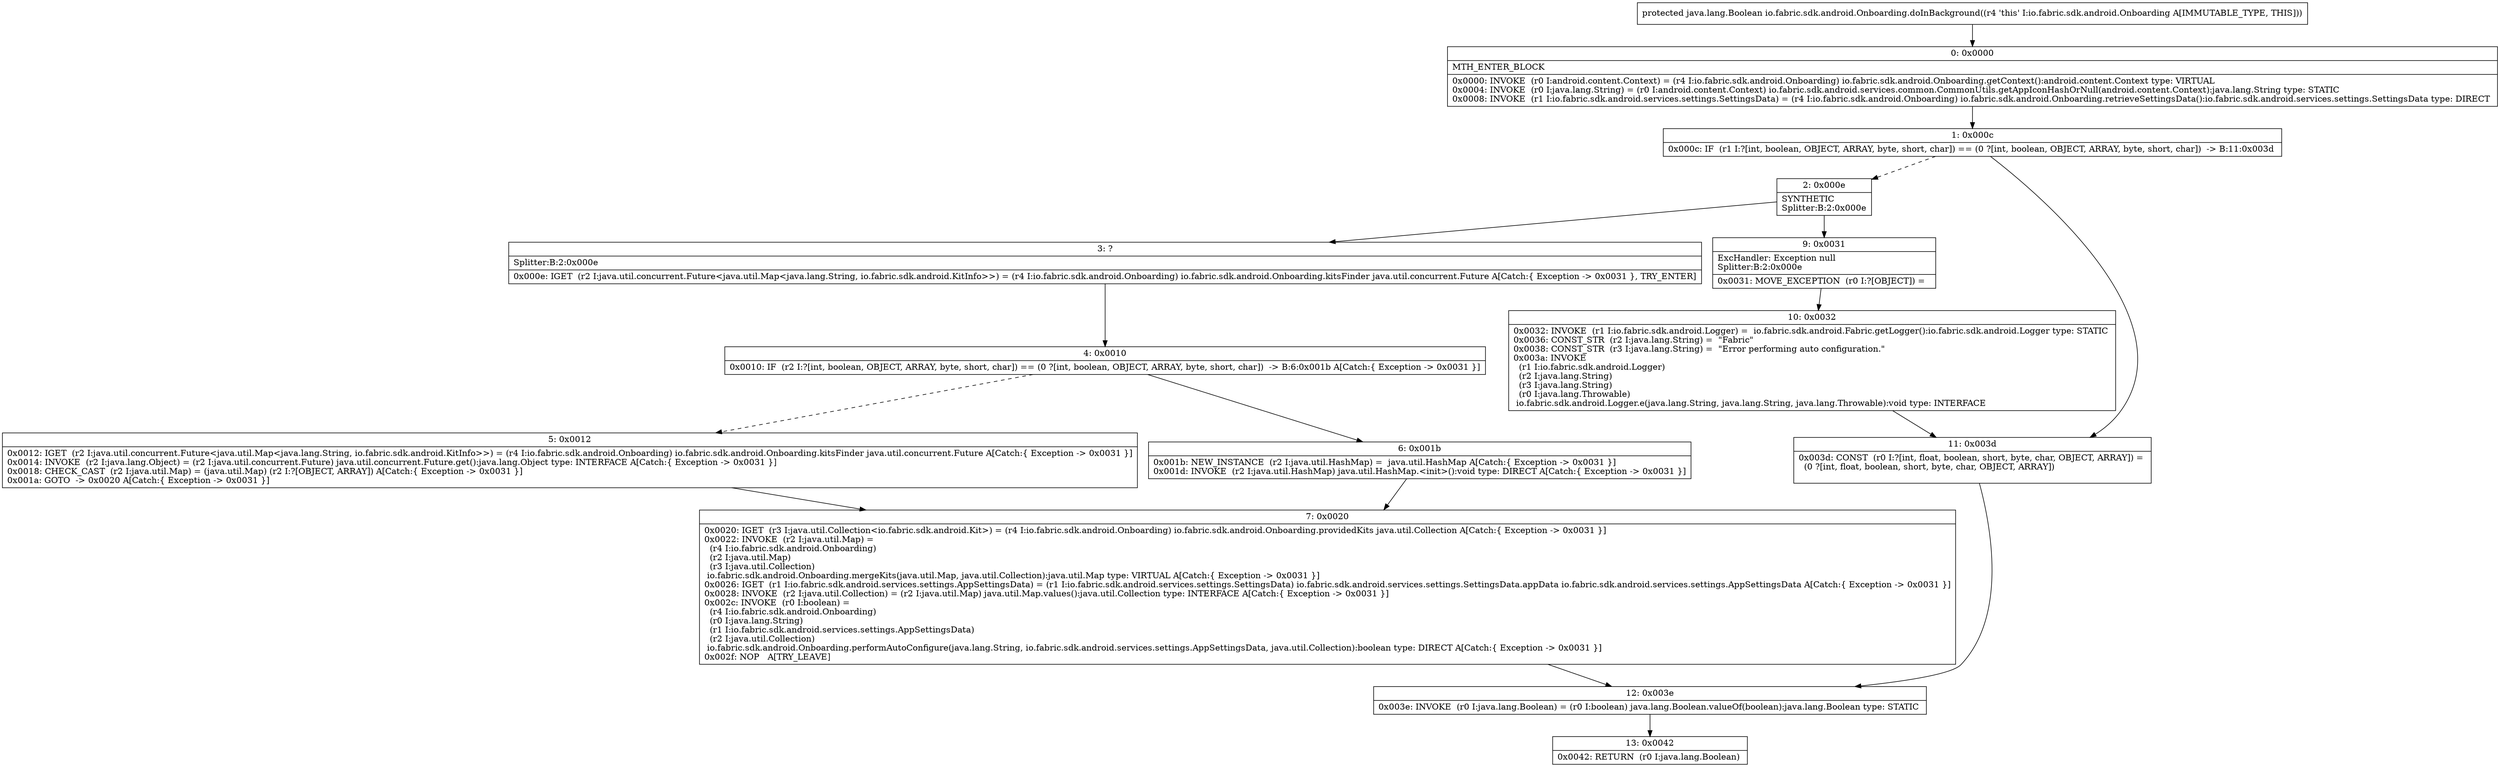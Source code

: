 digraph "CFG forio.fabric.sdk.android.Onboarding.doInBackground()Ljava\/lang\/Boolean;" {
Node_0 [shape=record,label="{0\:\ 0x0000|MTH_ENTER_BLOCK\l|0x0000: INVOKE  (r0 I:android.content.Context) = (r4 I:io.fabric.sdk.android.Onboarding) io.fabric.sdk.android.Onboarding.getContext():android.content.Context type: VIRTUAL \l0x0004: INVOKE  (r0 I:java.lang.String) = (r0 I:android.content.Context) io.fabric.sdk.android.services.common.CommonUtils.getAppIconHashOrNull(android.content.Context):java.lang.String type: STATIC \l0x0008: INVOKE  (r1 I:io.fabric.sdk.android.services.settings.SettingsData) = (r4 I:io.fabric.sdk.android.Onboarding) io.fabric.sdk.android.Onboarding.retrieveSettingsData():io.fabric.sdk.android.services.settings.SettingsData type: DIRECT \l}"];
Node_1 [shape=record,label="{1\:\ 0x000c|0x000c: IF  (r1 I:?[int, boolean, OBJECT, ARRAY, byte, short, char]) == (0 ?[int, boolean, OBJECT, ARRAY, byte, short, char])  \-\> B:11:0x003d \l}"];
Node_2 [shape=record,label="{2\:\ 0x000e|SYNTHETIC\lSplitter:B:2:0x000e\l}"];
Node_3 [shape=record,label="{3\:\ ?|Splitter:B:2:0x000e\l|0x000e: IGET  (r2 I:java.util.concurrent.Future\<java.util.Map\<java.lang.String, io.fabric.sdk.android.KitInfo\>\>) = (r4 I:io.fabric.sdk.android.Onboarding) io.fabric.sdk.android.Onboarding.kitsFinder java.util.concurrent.Future A[Catch:\{ Exception \-\> 0x0031 \}, TRY_ENTER]\l}"];
Node_4 [shape=record,label="{4\:\ 0x0010|0x0010: IF  (r2 I:?[int, boolean, OBJECT, ARRAY, byte, short, char]) == (0 ?[int, boolean, OBJECT, ARRAY, byte, short, char])  \-\> B:6:0x001b A[Catch:\{ Exception \-\> 0x0031 \}]\l}"];
Node_5 [shape=record,label="{5\:\ 0x0012|0x0012: IGET  (r2 I:java.util.concurrent.Future\<java.util.Map\<java.lang.String, io.fabric.sdk.android.KitInfo\>\>) = (r4 I:io.fabric.sdk.android.Onboarding) io.fabric.sdk.android.Onboarding.kitsFinder java.util.concurrent.Future A[Catch:\{ Exception \-\> 0x0031 \}]\l0x0014: INVOKE  (r2 I:java.lang.Object) = (r2 I:java.util.concurrent.Future) java.util.concurrent.Future.get():java.lang.Object type: INTERFACE A[Catch:\{ Exception \-\> 0x0031 \}]\l0x0018: CHECK_CAST  (r2 I:java.util.Map) = (java.util.Map) (r2 I:?[OBJECT, ARRAY]) A[Catch:\{ Exception \-\> 0x0031 \}]\l0x001a: GOTO  \-\> 0x0020 A[Catch:\{ Exception \-\> 0x0031 \}]\l}"];
Node_6 [shape=record,label="{6\:\ 0x001b|0x001b: NEW_INSTANCE  (r2 I:java.util.HashMap) =  java.util.HashMap A[Catch:\{ Exception \-\> 0x0031 \}]\l0x001d: INVOKE  (r2 I:java.util.HashMap) java.util.HashMap.\<init\>():void type: DIRECT A[Catch:\{ Exception \-\> 0x0031 \}]\l}"];
Node_7 [shape=record,label="{7\:\ 0x0020|0x0020: IGET  (r3 I:java.util.Collection\<io.fabric.sdk.android.Kit\>) = (r4 I:io.fabric.sdk.android.Onboarding) io.fabric.sdk.android.Onboarding.providedKits java.util.Collection A[Catch:\{ Exception \-\> 0x0031 \}]\l0x0022: INVOKE  (r2 I:java.util.Map) = \l  (r4 I:io.fabric.sdk.android.Onboarding)\l  (r2 I:java.util.Map)\l  (r3 I:java.util.Collection)\l io.fabric.sdk.android.Onboarding.mergeKits(java.util.Map, java.util.Collection):java.util.Map type: VIRTUAL A[Catch:\{ Exception \-\> 0x0031 \}]\l0x0026: IGET  (r1 I:io.fabric.sdk.android.services.settings.AppSettingsData) = (r1 I:io.fabric.sdk.android.services.settings.SettingsData) io.fabric.sdk.android.services.settings.SettingsData.appData io.fabric.sdk.android.services.settings.AppSettingsData A[Catch:\{ Exception \-\> 0x0031 \}]\l0x0028: INVOKE  (r2 I:java.util.Collection) = (r2 I:java.util.Map) java.util.Map.values():java.util.Collection type: INTERFACE A[Catch:\{ Exception \-\> 0x0031 \}]\l0x002c: INVOKE  (r0 I:boolean) = \l  (r4 I:io.fabric.sdk.android.Onboarding)\l  (r0 I:java.lang.String)\l  (r1 I:io.fabric.sdk.android.services.settings.AppSettingsData)\l  (r2 I:java.util.Collection)\l io.fabric.sdk.android.Onboarding.performAutoConfigure(java.lang.String, io.fabric.sdk.android.services.settings.AppSettingsData, java.util.Collection):boolean type: DIRECT A[Catch:\{ Exception \-\> 0x0031 \}]\l0x002f: NOP   A[TRY_LEAVE]\l}"];
Node_9 [shape=record,label="{9\:\ 0x0031|ExcHandler: Exception null\lSplitter:B:2:0x000e\l|0x0031: MOVE_EXCEPTION  (r0 I:?[OBJECT]) =  \l}"];
Node_10 [shape=record,label="{10\:\ 0x0032|0x0032: INVOKE  (r1 I:io.fabric.sdk.android.Logger) =  io.fabric.sdk.android.Fabric.getLogger():io.fabric.sdk.android.Logger type: STATIC \l0x0036: CONST_STR  (r2 I:java.lang.String) =  \"Fabric\" \l0x0038: CONST_STR  (r3 I:java.lang.String) =  \"Error performing auto configuration.\" \l0x003a: INVOKE  \l  (r1 I:io.fabric.sdk.android.Logger)\l  (r2 I:java.lang.String)\l  (r3 I:java.lang.String)\l  (r0 I:java.lang.Throwable)\l io.fabric.sdk.android.Logger.e(java.lang.String, java.lang.String, java.lang.Throwable):void type: INTERFACE \l}"];
Node_11 [shape=record,label="{11\:\ 0x003d|0x003d: CONST  (r0 I:?[int, float, boolean, short, byte, char, OBJECT, ARRAY]) = \l  (0 ?[int, float, boolean, short, byte, char, OBJECT, ARRAY])\l \l}"];
Node_12 [shape=record,label="{12\:\ 0x003e|0x003e: INVOKE  (r0 I:java.lang.Boolean) = (r0 I:boolean) java.lang.Boolean.valueOf(boolean):java.lang.Boolean type: STATIC \l}"];
Node_13 [shape=record,label="{13\:\ 0x0042|0x0042: RETURN  (r0 I:java.lang.Boolean) \l}"];
MethodNode[shape=record,label="{protected java.lang.Boolean io.fabric.sdk.android.Onboarding.doInBackground((r4 'this' I:io.fabric.sdk.android.Onboarding A[IMMUTABLE_TYPE, THIS])) }"];
MethodNode -> Node_0;
Node_0 -> Node_1;
Node_1 -> Node_2[style=dashed];
Node_1 -> Node_11;
Node_2 -> Node_3;
Node_2 -> Node_9;
Node_3 -> Node_4;
Node_4 -> Node_5[style=dashed];
Node_4 -> Node_6;
Node_5 -> Node_7;
Node_6 -> Node_7;
Node_7 -> Node_12;
Node_9 -> Node_10;
Node_10 -> Node_11;
Node_11 -> Node_12;
Node_12 -> Node_13;
}


